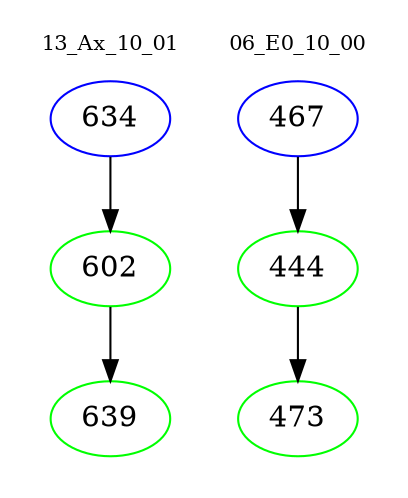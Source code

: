 digraph{
subgraph cluster_0 {
color = white
label = "13_Ax_10_01";
fontsize=10;
T0_634 [label="634", color="blue"]
T0_634 -> T0_602 [color="black"]
T0_602 [label="602", color="green"]
T0_602 -> T0_639 [color="black"]
T0_639 [label="639", color="green"]
}
subgraph cluster_1 {
color = white
label = "06_E0_10_00";
fontsize=10;
T1_467 [label="467", color="blue"]
T1_467 -> T1_444 [color="black"]
T1_444 [label="444", color="green"]
T1_444 -> T1_473 [color="black"]
T1_473 [label="473", color="green"]
}
}
